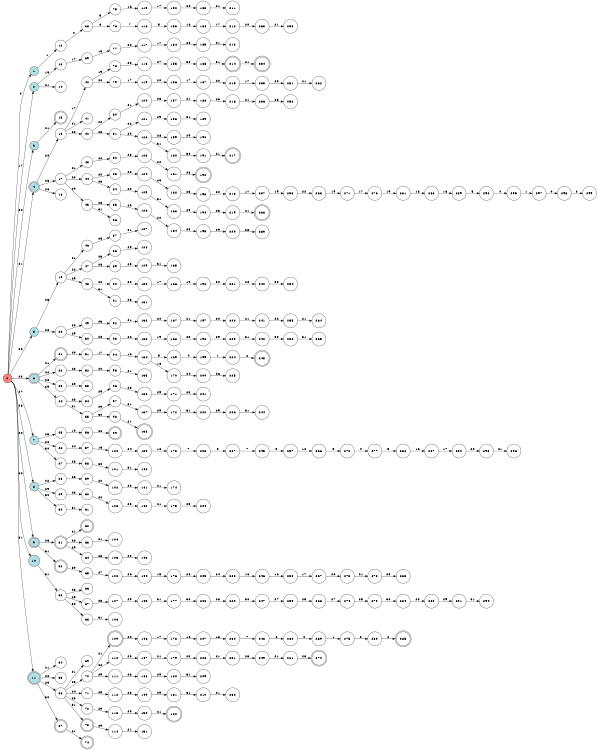 digraph APTA {
__start0 [label="" shape="none"];

rankdir=LR;
size="8,5";

s0 [style="filled", color="black", fillcolor="#ff817b" shape="circle", label="0"];
s1 [style="filled", color="black", fillcolor="powderblue" shape="circle", label="1"];
s2 [style="filled", color="black", fillcolor="powderblue" shape="circle", label="2"];
s3 [style="filled", color="black", fillcolor="powderblue" shape="circle", label="3"];
s4 [style="rounded,filled", color="black", fillcolor="powderblue" shape="doublecircle", label="4"];
s5 [style="filled", color="black", fillcolor="powderblue" shape="circle", label="5"];
s6 [style="rounded,filled", color="black", fillcolor="powderblue" shape="doublecircle", label="6"];
s7 [style="filled", color="black", fillcolor="powderblue" shape="circle", label="7"];
s8 [style="filled", color="black", fillcolor="powderblue" shape="circle", label="8"];
s9 [style="rounded,filled", color="black", fillcolor="powderblue" shape="doublecircle", label="9"];
s10 [style="filled", color="black", fillcolor="powderblue" shape="circle", label="10"];
s11 [style="rounded,filled", color="black", fillcolor="powderblue" shape="doublecircle", label="11"];
s12 [style="filled", color="black", fillcolor="white" shape="circle", label="12"];
s13 [style="filled", color="black", fillcolor="white" shape="circle", label="13"];
s14 [style="filled", color="black", fillcolor="white" shape="circle", label="14"];
s15 [style="rounded,filled", color="black", fillcolor="white" shape="doublecircle", label="15"];
s16 [style="filled", color="black", fillcolor="white" shape="circle", label="16"];
s17 [style="filled", color="black", fillcolor="white" shape="circle", label="17"];
s18 [style="filled", color="black", fillcolor="white" shape="circle", label="18"];
s19 [style="filled", color="black", fillcolor="white" shape="circle", label="19"];
s20 [style="filled", color="black", fillcolor="white" shape="circle", label="20"];
s21 [style="rounded,filled", color="black", fillcolor="white" shape="doublecircle", label="21"];
s22 [style="filled", color="black", fillcolor="white" shape="circle", label="22"];
s23 [style="filled", color="black", fillcolor="white" shape="circle", label="23"];
s24 [style="filled", color="black", fillcolor="white" shape="circle", label="24"];
s25 [style="filled", color="black", fillcolor="white" shape="circle", label="25"];
s26 [style="filled", color="black", fillcolor="white" shape="circle", label="26"];
s27 [style="filled", color="black", fillcolor="white" shape="circle", label="27"];
s28 [style="filled", color="black", fillcolor="white" shape="circle", label="28"];
s29 [style="filled", color="black", fillcolor="white" shape="circle", label="29"];
s30 [style="filled", color="black", fillcolor="white" shape="circle", label="30"];
s31 [style="rounded,filled", color="black", fillcolor="white" shape="doublecircle", label="31"];
s32 [style="rounded,filled", color="black", fillcolor="white" shape="doublecircle", label="32"];
s33 [style="filled", color="black", fillcolor="white" shape="circle", label="33"];
s34 [style="filled", color="black", fillcolor="white" shape="circle", label="34"];
s35 [style="filled", color="black", fillcolor="white" shape="circle", label="35"];
s36 [style="filled", color="black", fillcolor="white" shape="circle", label="36"];
s37 [style="rounded,filled", color="black", fillcolor="white" shape="doublecircle", label="37"];
s38 [style="filled", color="black", fillcolor="white" shape="circle", label="38"];
s39 [style="filled", color="black", fillcolor="white" shape="circle", label="39"];
s40 [style="filled", color="black", fillcolor="white" shape="circle", label="40"];
s41 [style="filled", color="black", fillcolor="white" shape="circle", label="41"];
s42 [style="filled", color="black", fillcolor="white" shape="circle", label="42"];
s43 [style="filled", color="black", fillcolor="white" shape="circle", label="43"];
s44 [style="filled", color="black", fillcolor="white" shape="circle", label="44"];
s45 [style="filled", color="black", fillcolor="white" shape="circle", label="45"];
s46 [style="filled", color="black", fillcolor="white" shape="circle", label="46"];
s47 [style="filled", color="black", fillcolor="white" shape="circle", label="47"];
s48 [style="filled", color="black", fillcolor="white" shape="circle", label="48"];
s49 [style="filled", color="black", fillcolor="white" shape="circle", label="49"];
s50 [style="filled", color="black", fillcolor="white" shape="circle", label="50"];
s51 [style="filled", color="black", fillcolor="white" shape="circle", label="51"];
s52 [style="filled", color="black", fillcolor="white" shape="circle", label="52"];
s53 [style="filled", color="black", fillcolor="white" shape="circle", label="53"];
s54 [style="filled", color="black", fillcolor="white" shape="circle", label="54"];
s55 [style="filled", color="black", fillcolor="white" shape="circle", label="55"];
s56 [style="filled", color="black", fillcolor="white" shape="circle", label="56"];
s57 [style="filled", color="black", fillcolor="white" shape="circle", label="57"];
s58 [style="filled", color="black", fillcolor="white" shape="circle", label="58"];
s59 [style="filled", color="black", fillcolor="white" shape="circle", label="59"];
s60 [style="filled", color="black", fillcolor="white" shape="circle", label="60"];
s61 [style="filled", color="black", fillcolor="white" shape="circle", label="61"];
s62 [style="rounded,filled", color="black", fillcolor="white" shape="doublecircle", label="62"];
s63 [style="filled", color="black", fillcolor="white" shape="circle", label="63"];
s64 [style="filled", color="black", fillcolor="white" shape="circle", label="64"];
s65 [style="filled", color="black", fillcolor="white" shape="circle", label="65"];
s66 [style="filled", color="black", fillcolor="white" shape="circle", label="66"];
s67 [style="filled", color="black", fillcolor="white" shape="circle", label="67"];
s68 [style="filled", color="black", fillcolor="white" shape="circle", label="68"];
s69 [style="filled", color="black", fillcolor="white" shape="circle", label="69"];
s70 [style="filled", color="black", fillcolor="white" shape="circle", label="70"];
s71 [style="filled", color="black", fillcolor="white" shape="circle", label="71"];
s72 [style="filled", color="black", fillcolor="white" shape="circle", label="72"];
s73 [style="rounded,filled", color="black", fillcolor="white" shape="doublecircle", label="73"];
s74 [style="rounded,filled", color="black", fillcolor="white" shape="doublecircle", label="74"];
s75 [style="filled", color="black", fillcolor="white" shape="circle", label="75"];
s76 [style="filled", color="black", fillcolor="white" shape="circle", label="76"];
s77 [style="filled", color="black", fillcolor="white" shape="circle", label="77"];
s78 [style="filled", color="black", fillcolor="white" shape="circle", label="78"];
s79 [style="filled", color="black", fillcolor="white" shape="circle", label="79"];
s80 [style="filled", color="black", fillcolor="white" shape="circle", label="80"];
s81 [style="filled", color="black", fillcolor="white" shape="circle", label="81"];
s82 [style="filled", color="black", fillcolor="white" shape="circle", label="82"];
s83 [style="filled", color="black", fillcolor="white" shape="circle", label="83"];
s84 [style="filled", color="black", fillcolor="white" shape="circle", label="84"];
s85 [style="filled", color="black", fillcolor="white" shape="circle", label="85"];
s86 [style="filled", color="black", fillcolor="white" shape="circle", label="86"];
s87 [style="filled", color="black", fillcolor="white" shape="circle", label="87"];
s88 [style="filled", color="black", fillcolor="white" shape="circle", label="88"];
s89 [style="filled", color="black", fillcolor="white" shape="circle", label="89"];
s90 [style="filled", color="black", fillcolor="white" shape="circle", label="90"];
s91 [style="filled", color="black", fillcolor="white" shape="circle", label="91"];
s92 [style="filled", color="black", fillcolor="white" shape="circle", label="92"];
s93 [style="filled", color="black", fillcolor="white" shape="circle", label="93"];
s94 [style="filled", color="black", fillcolor="white" shape="circle", label="94"];
s95 [style="filled", color="black", fillcolor="white" shape="circle", label="95"];
s96 [style="filled", color="black", fillcolor="white" shape="circle", label="96"];
s97 [style="filled", color="black", fillcolor="white" shape="circle", label="97"];
s98 [style="filled", color="black", fillcolor="white" shape="circle", label="98"];
s99 [style="rounded,filled", color="black", fillcolor="white" shape="doublecircle", label="99"];
s100 [style="filled", color="black", fillcolor="white" shape="circle", label="100"];
s101 [style="filled", color="black", fillcolor="white" shape="circle", label="101"];
s102 [style="filled", color="black", fillcolor="white" shape="circle", label="102"];
s103 [style="filled", color="black", fillcolor="white" shape="circle", label="103"];
s104 [style="filled", color="black", fillcolor="white" shape="circle", label="104"];
s105 [style="filled", color="black", fillcolor="white" shape="circle", label="105"];
s106 [style="filled", color="black", fillcolor="white" shape="circle", label="106"];
s107 [style="filled", color="black", fillcolor="white" shape="circle", label="107"];
s108 [style="filled", color="black", fillcolor="white" shape="circle", label="108"];
s109 [style="rounded,filled", color="black", fillcolor="white" shape="doublecircle", label="109"];
s110 [style="filled", color="black", fillcolor="white" shape="circle", label="110"];
s111 [style="filled", color="black", fillcolor="white" shape="circle", label="111"];
s112 [style="filled", color="black", fillcolor="white" shape="circle", label="112"];
s113 [style="filled", color="black", fillcolor="white" shape="circle", label="113"];
s114 [style="filled", color="black", fillcolor="white" shape="circle", label="114"];
s115 [style="filled", color="black", fillcolor="white" shape="circle", label="115"];
s116 [style="filled", color="black", fillcolor="white" shape="circle", label="116"];
s117 [style="filled", color="black", fillcolor="white" shape="circle", label="117"];
s118 [style="filled", color="black", fillcolor="white" shape="circle", label="118"];
s119 [style="filled", color="black", fillcolor="white" shape="circle", label="119"];
s120 [style="filled", color="black", fillcolor="white" shape="circle", label="120"];
s121 [style="filled", color="black", fillcolor="white" shape="circle", label="121"];
s122 [style="filled", color="black", fillcolor="white" shape="circle", label="122"];
s123 [style="filled", color="black", fillcolor="white" shape="circle", label="123"];
s124 [style="filled", color="black", fillcolor="white" shape="circle", label="124"];
s125 [style="filled", color="black", fillcolor="white" shape="circle", label="125"];
s126 [style="filled", color="black", fillcolor="white" shape="circle", label="126"];
s127 [style="filled", color="black", fillcolor="white" shape="circle", label="127"];
s128 [style="filled", color="black", fillcolor="white" shape="circle", label="128"];
s129 [style="filled", color="black", fillcolor="white" shape="circle", label="129"];
s130 [style="filled", color="black", fillcolor="white" shape="circle", label="130"];
s131 [style="filled", color="black", fillcolor="white" shape="circle", label="131"];
s132 [style="filled", color="black", fillcolor="white" shape="circle", label="132"];
s133 [style="filled", color="black", fillcolor="white" shape="circle", label="133"];
s134 [style="filled", color="black", fillcolor="white" shape="circle", label="134"];
s135 [style="filled", color="black", fillcolor="white" shape="circle", label="135"];
s136 [style="filled", color="black", fillcolor="white" shape="circle", label="136"];
s137 [style="filled", color="black", fillcolor="white" shape="circle", label="137"];
s138 [style="rounded,filled", color="black", fillcolor="white" shape="doublecircle", label="138"];
s139 [style="filled", color="black", fillcolor="white" shape="circle", label="139"];
s140 [style="filled", color="black", fillcolor="white" shape="circle", label="140"];
s141 [style="filled", color="black", fillcolor="white" shape="circle", label="141"];
s142 [style="filled", color="black", fillcolor="white" shape="circle", label="142"];
s143 [style="filled", color="black", fillcolor="white" shape="circle", label="143"];
s144 [style="filled", color="black", fillcolor="white" shape="circle", label="144"];
s145 [style="filled", color="black", fillcolor="white" shape="circle", label="145"];
s146 [style="filled", color="black", fillcolor="white" shape="circle", label="146"];
s147 [style="filled", color="black", fillcolor="white" shape="circle", label="147"];
s148 [style="filled", color="black", fillcolor="white" shape="circle", label="148"];
s149 [style="filled", color="black", fillcolor="white" shape="circle", label="149"];
s150 [style="filled", color="black", fillcolor="white" shape="circle", label="150"];
s151 [style="filled", color="black", fillcolor="white" shape="circle", label="151"];
s152 [style="filled", color="black", fillcolor="white" shape="circle", label="152"];
s153 [style="filled", color="black", fillcolor="white" shape="circle", label="153"];
s154 [style="filled", color="black", fillcolor="white" shape="circle", label="154"];
s155 [style="filled", color="black", fillcolor="white" shape="circle", label="155"];
s156 [style="filled", color="black", fillcolor="white" shape="circle", label="156"];
s157 [style="filled", color="black", fillcolor="white" shape="circle", label="157"];
s158 [style="filled", color="black", fillcolor="white" shape="circle", label="158"];
s159 [style="filled", color="black", fillcolor="white" shape="circle", label="159"];
s160 [style="filled", color="black", fillcolor="white" shape="circle", label="160"];
s161 [style="filled", color="black", fillcolor="white" shape="circle", label="161"];
s162 [style="filled", color="black", fillcolor="white" shape="circle", label="162"];
s163 [style="filled", color="black", fillcolor="white" shape="circle", label="163"];
s164 [style="filled", color="black", fillcolor="white" shape="circle", label="164"];
s165 [style="filled", color="black", fillcolor="white" shape="circle", label="165"];
s166 [style="filled", color="black", fillcolor="white" shape="circle", label="166"];
s167 [style="filled", color="black", fillcolor="white" shape="circle", label="167"];
s168 [style="filled", color="black", fillcolor="white" shape="circle", label="168"];
s169 [style="filled", color="black", fillcolor="white" shape="circle", label="169"];
s170 [style="filled", color="black", fillcolor="white" shape="circle", label="170"];
s171 [style="filled", color="black", fillcolor="white" shape="circle", label="171"];
s172 [style="filled", color="black", fillcolor="white" shape="circle", label="172"];
s173 [style="filled", color="black", fillcolor="white" shape="circle", label="173"];
s174 [style="filled", color="black", fillcolor="white" shape="circle", label="174"];
s175 [style="filled", color="black", fillcolor="white" shape="circle", label="175"];
s176 [style="filled", color="black", fillcolor="white" shape="circle", label="176"];
s177 [style="filled", color="black", fillcolor="white" shape="circle", label="177"];
s178 [style="filled", color="black", fillcolor="white" shape="circle", label="178"];
s179 [style="filled", color="black", fillcolor="white" shape="circle", label="179"];
s180 [style="filled", color="black", fillcolor="white" shape="circle", label="180"];
s181 [style="filled", color="black", fillcolor="white" shape="circle", label="181"];
s182 [style="rounded,filled", color="black", fillcolor="white" shape="doublecircle", label="182"];
s183 [style="filled", color="black", fillcolor="white" shape="circle", label="183"];
s184 [style="filled", color="black", fillcolor="white" shape="circle", label="184"];
s185 [style="filled", color="black", fillcolor="white" shape="circle", label="185"];
s186 [style="filled", color="black", fillcolor="white" shape="circle", label="186"];
s187 [style="filled", color="black", fillcolor="white" shape="circle", label="187"];
s188 [style="filled", color="black", fillcolor="white" shape="circle", label="188"];
s189 [style="filled", color="black", fillcolor="white" shape="circle", label="189"];
s190 [style="filled", color="black", fillcolor="white" shape="circle", label="190"];
s191 [style="filled", color="black", fillcolor="white" shape="circle", label="191"];
s192 [style="rounded,filled", color="black", fillcolor="white" shape="doublecircle", label="192"];
s193 [style="filled", color="black", fillcolor="white" shape="circle", label="193"];
s194 [style="filled", color="black", fillcolor="white" shape="circle", label="194"];
s195 [style="filled", color="black", fillcolor="white" shape="circle", label="195"];
s196 [style="filled", color="black", fillcolor="white" shape="circle", label="196"];
s197 [style="filled", color="black", fillcolor="white" shape="circle", label="197"];
s198 [style="filled", color="black", fillcolor="white" shape="circle", label="198"];
s199 [style="filled", color="black", fillcolor="white" shape="circle", label="199"];
s200 [style="filled", color="black", fillcolor="white" shape="circle", label="200"];
s201 [style="filled", color="black", fillcolor="white" shape="circle", label="201"];
s202 [style="filled", color="black", fillcolor="white" shape="circle", label="202"];
s203 [style="filled", color="black", fillcolor="white" shape="circle", label="203"];
s204 [style="filled", color="black", fillcolor="white" shape="circle", label="204"];
s205 [style="filled", color="black", fillcolor="white" shape="circle", label="205"];
s206 [style="filled", color="black", fillcolor="white" shape="circle", label="206"];
s207 [style="filled", color="black", fillcolor="white" shape="circle", label="207"];
s208 [style="filled", color="black", fillcolor="white" shape="circle", label="208"];
s209 [style="filled", color="black", fillcolor="white" shape="circle", label="209"];
s210 [style="filled", color="black", fillcolor="white" shape="circle", label="210"];
s211 [style="filled", color="black", fillcolor="white" shape="circle", label="211"];
s212 [style="filled", color="black", fillcolor="white" shape="circle", label="212"];
s213 [style="filled", color="black", fillcolor="white" shape="circle", label="213"];
s214 [style="rounded,filled", color="black", fillcolor="white" shape="doublecircle", label="214"];
s215 [style="filled", color="black", fillcolor="white" shape="circle", label="215"];
s216 [style="filled", color="black", fillcolor="white" shape="circle", label="216"];
s217 [style="rounded,filled", color="black", fillcolor="white" shape="doublecircle", label="217"];
s218 [style="filled", color="black", fillcolor="white" shape="circle", label="218"];
s219 [style="filled", color="black", fillcolor="white" shape="circle", label="219"];
s220 [style="filled", color="black", fillcolor="white" shape="circle", label="220"];
s221 [style="filled", color="black", fillcolor="white" shape="circle", label="221"];
s222 [style="filled", color="black", fillcolor="white" shape="circle", label="222"];
s223 [style="filled", color="black", fillcolor="white" shape="circle", label="223"];
s224 [style="filled", color="black", fillcolor="white" shape="circle", label="224"];
s225 [style="filled", color="black", fillcolor="white" shape="circle", label="225"];
s226 [style="filled", color="black", fillcolor="white" shape="circle", label="226"];
s227 [style="filled", color="black", fillcolor="white" shape="circle", label="227"];
s228 [style="filled", color="black", fillcolor="white" shape="circle", label="228"];
s229 [style="filled", color="black", fillcolor="white" shape="circle", label="229"];
s230 [style="filled", color="black", fillcolor="white" shape="circle", label="230"];
s231 [style="filled", color="black", fillcolor="white" shape="circle", label="231"];
s232 [style="filled", color="black", fillcolor="white" shape="circle", label="232"];
s233 [style="filled", color="black", fillcolor="white" shape="circle", label="233"];
s234 [style="rounded,filled", color="black", fillcolor="white" shape="doublecircle", label="234"];
s235 [style="filled", color="black", fillcolor="white" shape="circle", label="235"];
s236 [style="filled", color="black", fillcolor="white" shape="circle", label="236"];
s237 [style="filled", color="black", fillcolor="white" shape="circle", label="237"];
s238 [style="rounded,filled", color="black", fillcolor="white" shape="doublecircle", label="238"];
s239 [style="filled", color="black", fillcolor="white" shape="circle", label="239"];
s240 [style="filled", color="black", fillcolor="white" shape="circle", label="240"];
s241 [style="filled", color="black", fillcolor="white" shape="circle", label="241"];
s242 [style="filled", color="black", fillcolor="white" shape="circle", label="242"];
s243 [style="rounded,filled", color="black", fillcolor="white" shape="doublecircle", label="243"];
s244 [style="filled", color="black", fillcolor="white" shape="circle", label="244"];
s245 [style="filled", color="black", fillcolor="white" shape="circle", label="245"];
s246 [style="filled", color="black", fillcolor="white" shape="circle", label="246"];
s247 [style="filled", color="black", fillcolor="white" shape="circle", label="247"];
s248 [style="filled", color="black", fillcolor="white" shape="circle", label="248"];
s249 [style="filled", color="black", fillcolor="white" shape="circle", label="249"];
s250 [style="filled", color="black", fillcolor="white" shape="circle", label="250"];
s251 [style="filled", color="black", fillcolor="white" shape="circle", label="251"];
s252 [style="filled", color="black", fillcolor="white" shape="circle", label="252"];
s253 [style="filled", color="black", fillcolor="white" shape="circle", label="253"];
s254 [style="filled", color="black", fillcolor="white" shape="circle", label="254"];
s255 [style="filled", color="black", fillcolor="white" shape="circle", label="255"];
s256 [style="filled", color="black", fillcolor="white" shape="circle", label="256"];
s257 [style="filled", color="black", fillcolor="white" shape="circle", label="257"];
s258 [style="filled", color="black", fillcolor="white" shape="circle", label="258"];
s259 [style="filled", color="black", fillcolor="white" shape="circle", label="259"];
s260 [style="filled", color="black", fillcolor="white" shape="circle", label="260"];
s261 [style="filled", color="black", fillcolor="white" shape="circle", label="261"];
s262 [style="filled", color="black", fillcolor="white" shape="circle", label="262"];
s263 [style="filled", color="black", fillcolor="white" shape="circle", label="263"];
s264 [style="filled", color="black", fillcolor="white" shape="circle", label="264"];
s265 [style="filled", color="black", fillcolor="white" shape="circle", label="265"];
s266 [style="filled", color="black", fillcolor="white" shape="circle", label="266"];
s267 [style="filled", color="black", fillcolor="white" shape="circle", label="267"];
s268 [style="filled", color="black", fillcolor="white" shape="circle", label="268"];
s269 [style="filled", color="black", fillcolor="white" shape="circle", label="269"];
s270 [style="rounded,filled", color="black", fillcolor="white" shape="doublecircle", label="270"];
s271 [style="filled", color="black", fillcolor="white" shape="circle", label="271"];
s272 [style="filled", color="black", fillcolor="white" shape="circle", label="272"];
s273 [style="filled", color="black", fillcolor="white" shape="circle", label="273"];
s274 [style="filled", color="black", fillcolor="white" shape="circle", label="274"];
s275 [style="filled", color="black", fillcolor="white" shape="circle", label="275"];
s276 [style="filled", color="black", fillcolor="white" shape="circle", label="276"];
s277 [style="filled", color="black", fillcolor="white" shape="circle", label="277"];
s278 [style="filled", color="black", fillcolor="white" shape="circle", label="278"];
s279 [style="filled", color="black", fillcolor="white" shape="circle", label="279"];
s280 [style="filled", color="black", fillcolor="white" shape="circle", label="280"];
s281 [style="filled", color="black", fillcolor="white" shape="circle", label="281"];
s282 [style="filled", color="black", fillcolor="white" shape="circle", label="282"];
s283 [style="filled", color="black", fillcolor="white" shape="circle", label="283"];
s284 [style="filled", color="black", fillcolor="white" shape="circle", label="284"];
s285 [style="rounded,filled", color="black", fillcolor="white" shape="doublecircle", label="285"];
s286 [style="filled", color="black", fillcolor="white" shape="circle", label="286"];
s287 [style="filled", color="black", fillcolor="white" shape="circle", label="287"];
s288 [style="filled", color="black", fillcolor="white" shape="circle", label="288"];
s289 [style="filled", color="black", fillcolor="white" shape="circle", label="289"];
s290 [style="filled", color="black", fillcolor="white" shape="circle", label="290"];
s291 [style="filled", color="black", fillcolor="white" shape="circle", label="291"];
s292 [style="filled", color="black", fillcolor="white" shape="circle", label="292"];
s293 [style="filled", color="black", fillcolor="white" shape="circle", label="293"];
s294 [style="filled", color="black", fillcolor="white" shape="circle", label="294"];
s295 [style="filled", color="black", fillcolor="white" shape="circle", label="295"];
s296 [style="filled", color="black", fillcolor="white" shape="circle", label="296"];
s297 [style="filled", color="black", fillcolor="white" shape="circle", label="297"];
s298 [style="filled", color="black", fillcolor="white" shape="circle", label="298"];
s299 [style="filled", color="black", fillcolor="white" shape="circle", label="299"];
s0 -> s1 [label="0"];
s0 -> s2 [label="17"];
s0 -> s3 [label="20"];
s0 -> s4 [label="21"];
s0 -> s5 [label="22"];
s0 -> s6 [label="23"];
s0 -> s7 [label="27"];
s0 -> s8 [label="28"];
s0 -> s9 [label="29"];
s0 -> s10 [label="30"];
s0 -> s11 [label="31"];
s1 -> s12 [label="1"];
s2 -> s13 [label="19"];
s2 -> s14 [label="21"];
s3 -> s15 [label="21"];
s4 -> s16 [label="20"];
s4 -> s17 [label="23"];
s4 -> s18 [label="28"];
s5 -> s19 [label="23"];
s5 -> s20 [label="28"];
s6 -> s21 [label="21"];
s6 -> s22 [label="22"];
s6 -> s23 [label="28"];
s6 -> s24 [label="29"];
s7 -> s25 [label="25"];
s7 -> s26 [label="26"];
s7 -> s27 [label="30"];
s8 -> s28 [label="22"];
s8 -> s29 [label="29"];
s8 -> s30 [label="30"];
s9 -> s31 [label="23"];
s9 -> s32 [label="31"];
s10 -> s33 [label="31"];
s11 -> s34 [label="21"];
s11 -> s35 [label="28"];
s11 -> s36 [label="29"];
s11 -> s37 [label="30"];
s12 -> s38 [label="4"];
s13 -> s39 [label="17"];
s16 -> s40 [label="17"];
s16 -> s41 [label="21"];
s16 -> s42 [label="22"];
s17 -> s43 [label="21"];
s17 -> s44 [label="22"];
s17 -> s45 [label="29"];
s19 -> s46 [label="21"];
s19 -> s47 [label="22"];
s19 -> s48 [label="29"];
s20 -> s49 [label="22"];
s20 -> s50 [label="29"];
s21 -> s51 [label="20"];
s22 -> s52 [label="23"];
s23 -> s53 [label="29"];
s24 -> s54 [label="23"];
s24 -> s55 [label="31"];
s25 -> s56 [label="19"];
s26 -> s57 [label="24"];
s27 -> s58 [label="28"];
s28 -> s59 [label="23"];
s29 -> s60 [label="23"];
s30 -> s61 [label="31"];
s31 -> s62 [label="21"];
s31 -> s63 [label="22"];
s31 -> s64 [label="29"];
s32 -> s65 [label="30"];
s33 -> s66 [label="23"];
s33 -> s67 [label="29"];
s33 -> s68 [label="30"];
s36 -> s69 [label="21"];
s36 -> s70 [label="23"];
s36 -> s71 [label="24"];
s36 -> s72 [label="28"];
s36 -> s73 [label="31"];
s37 -> s74 [label="31"];
s38 -> s75 [label="5"];
s38 -> s76 [label="6"];
s39 -> s77 [label="19"];
s40 -> s78 [label="19"];
s40 -> s79 [label="20"];
s42 -> s80 [label="20"];
s42 -> s81 [label="23"];
s43 -> s82 [label="22"];
s44 -> s83 [label="20"];
s44 -> s84 [label="23"];
s45 -> s85 [label="28"];
s45 -> s86 [label="31"];
s46 -> s87 [label="23"];
s47 -> s88 [label="23"];
s47 -> s89 [label="28"];
s48 -> s90 [label="22"];
s48 -> s91 [label="31"];
s49 -> s92 [label="23"];
s50 -> s93 [label="28"];
s51 -> s94 [label="17"];
s52 -> s95 [label="20"];
s54 -> s96 [label="29"];
s55 -> s97 [label="29"];
s55 -> s98 [label="30"];
s56 -> s99 [label="22"];
s57 -> s100 [label="13"];
s58 -> s101 [label="30"];
s59 -> s102 [label="22"];
s60 -> s103 [label="22"];
s63 -> s104 [label="21"];
s64 -> s105 [label="23"];
s65 -> s106 [label="27"];
s67 -> s107 [label="23"];
s68 -> s108 [label="31"];
s70 -> s109 [label="21"];
s70 -> s110 [label="22"];
s70 -> s111 [label="29"];
s71 -> s112 [label="25"];
s72 -> s113 [label="29"];
s73 -> s114 [label="29"];
s75 -> s115 [label="16"];
s76 -> s116 [label="7"];
s77 -> s117 [label="20"];
s78 -> s118 [label="25"];
s79 -> s119 [label="17"];
s80 -> s120 [label="21"];
s81 -> s121 [label="22"];
s81 -> s122 [label="29"];
s82 -> s123 [label="23"];
s83 -> s124 [label="22"];
s84 -> s125 [label="29"];
s85 -> s126 [label="29"];
s87 -> s127 [label="21"];
s88 -> s128 [label="29"];
s89 -> s129 [label="29"];
s90 -> s130 [label="20"];
s91 -> s131 [label="28"];
s92 -> s132 [label="21"];
s93 -> s133 [label="22"];
s94 -> s134 [label="16"];
s95 -> s135 [label="21"];
s96 -> s136 [label="23"];
s97 -> s137 [label="31"];
s98 -> s138 [label="21"];
s100 -> s139 [label="24"];
s101 -> s140 [label="31"];
s102 -> s141 [label="20"];
s103 -> s142 [label="23"];
s105 -> s143 [label="29"];
s106 -> s144 [label="26"];
s107 -> s145 [label="29"];
s109 -> s146 [label="20"];
s110 -> s147 [label="20"];
s111 -> s148 [label="23"];
s112 -> s149 [label="28"];
s113 -> s150 [label="23"];
s114 -> s151 [label="21"];
s115 -> s152 [label="17"];
s116 -> s153 [label="5"];
s117 -> s154 [label="17"];
s118 -> s155 [label="27"];
s119 -> s156 [label="20"];
s120 -> s157 [label="23"];
s121 -> s158 [label="29"];
s122 -> s159 [label="28"];
s122 -> s160 [label="31"];
s123 -> s161 [label="22"];
s124 -> s162 [label="29"];
s125 -> s163 [label="31"];
s126 -> s164 [label="22"];
s129 -> s165 [label="31"];
s130 -> s166 [label="17"];
s132 -> s167 [label="20"];
s133 -> s168 [label="19"];
s134 -> s169 [label="5"];
s134 -> s170 [label="18"];
s136 -> s171 [label="29"];
s137 -> s172 [label="29"];
s139 -> s173 [label="18"];
s141 -> s174 [label="21"];
s142 -> s175 [label="21"];
s144 -> s176 [label="15"];
s145 -> s177 [label="31"];
s146 -> s178 [label="17"];
s147 -> s179 [label="21"];
s148 -> s180 [label="29"];
s149 -> s181 [label="29"];
s150 -> s182 [label="21"];
s152 -> s183 [label="20"];
s153 -> s184 [label="16"];
s154 -> s185 [label="20"];
s155 -> s186 [label="30"];
s156 -> s187 [label="17"];
s157 -> s188 [label="21"];
s158 -> s189 [label="31"];
s159 -> s190 [label="29"];
s160 -> s191 [label="30"];
s161 -> s192 [label="23"];
s162 -> s193 [label="23"];
s163 -> s194 [label="29"];
s164 -> s195 [label="23"];
s166 -> s196 [label="19"];
s167 -> s197 [label="21"];
s168 -> s198 [label="25"];
s169 -> s199 [label="4"];
s170 -> s200 [label="24"];
s171 -> s201 [label="23"];
s172 -> s202 [label="31"];
s173 -> s203 [label="7"];
s175 -> s204 [label="23"];
s176 -> s205 [label="26"];
s177 -> s206 [label="30"];
s178 -> s207 [label="16"];
s179 -> s208 [label="23"];
s180 -> s209 [label="31"];
s181 -> s210 [label="31"];
s183 -> s211 [label="21"];
s184 -> s212 [label="17"];
s185 -> s213 [label="21"];
s186 -> s214 [label="31"];
s187 -> s215 [label="20"];
s188 -> s216 [label="23"];
s191 -> s217 [label="21"];
s193 -> s218 [label="20"];
s194 -> s219 [label="23"];
s195 -> s220 [label="29"];
s196 -> s221 [label="30"];
s197 -> s222 [label="20"];
s198 -> s223 [label="29"];
s199 -> s224 [label="1"];
s200 -> s225 [label="26"];
s202 -> s226 [label="29"];
s203 -> s227 [label="5"];
s205 -> s228 [label="24"];
s206 -> s229 [label="28"];
s207 -> s230 [label="18"];
s208 -> s231 [label="21"];
s210 -> s232 [label="21"];
s212 -> s233 [label="20"];
s214 -> s234 [label="21"];
s215 -> s235 [label="17"];
s216 -> s236 [label="21"];
s218 -> s237 [label="17"];
s219 -> s238 [label="21"];
s220 -> s239 [label="23"];
s221 -> s240 [label="28"];
s222 -> s241 [label="21"];
s223 -> s242 [label="31"];
s224 -> s243 [label="0"];
s226 -> s244 [label="31"];
s227 -> s245 [label="7"];
s228 -> s246 [label="18"];
s229 -> s247 [label="30"];
s230 -> s248 [label="7"];
s231 -> s249 [label="23"];
s233 -> s250 [label="21"];
s235 -> s251 [label="20"];
s236 -> s252 [label="23"];
s237 -> s253 [label="19"];
s240 -> s254 [label="30"];
s241 -> s255 [label="22"];
s242 -> s256 [label="30"];
s245 -> s257 [label="5"];
s246 -> s258 [label="16"];
s247 -> s259 [label="27"];
s248 -> s260 [label="6"];
s249 -> s261 [label="21"];
s251 -> s262 [label="21"];
s253 -> s263 [label="22"];
s255 -> s264 [label="21"];
s256 -> s265 [label="31"];
s257 -> s266 [label="16"];
s258 -> s267 [label="17"];
s259 -> s268 [label="25"];
s260 -> s269 [label="4"];
s261 -> s270 [label="23"];
s263 -> s271 [label="19"];
s266 -> s272 [label="5"];
s267 -> s273 [label="20"];
s268 -> s274 [label="27"];
s269 -> s275 [label="1"];
s271 -> s276 [label="17"];
s272 -> s277 [label="4"];
s273 -> s278 [label="21"];
s274 -> s279 [label="25"];
s275 -> s280 [label="0"];
s276 -> s281 [label="19"];
s277 -> s282 [label="5"];
s278 -> s283 [label="23"];
s279 -> s284 [label="30"];
s280 -> s285 [label="2"];
s281 -> s286 [label="18"];
s282 -> s287 [label="16"];
s284 -> s288 [label="28"];
s286 -> s289 [label="16"];
s287 -> s290 [label="17"];
s288 -> s291 [label="29"];
s289 -> s292 [label="5"];
s290 -> s293 [label="20"];
s291 -> s294 [label="31"];
s292 -> s295 [label="4"];
s293 -> s296 [label="21"];
s295 -> s297 [label="1"];
s297 -> s298 [label="0"];
s298 -> s299 [label="2"];

}